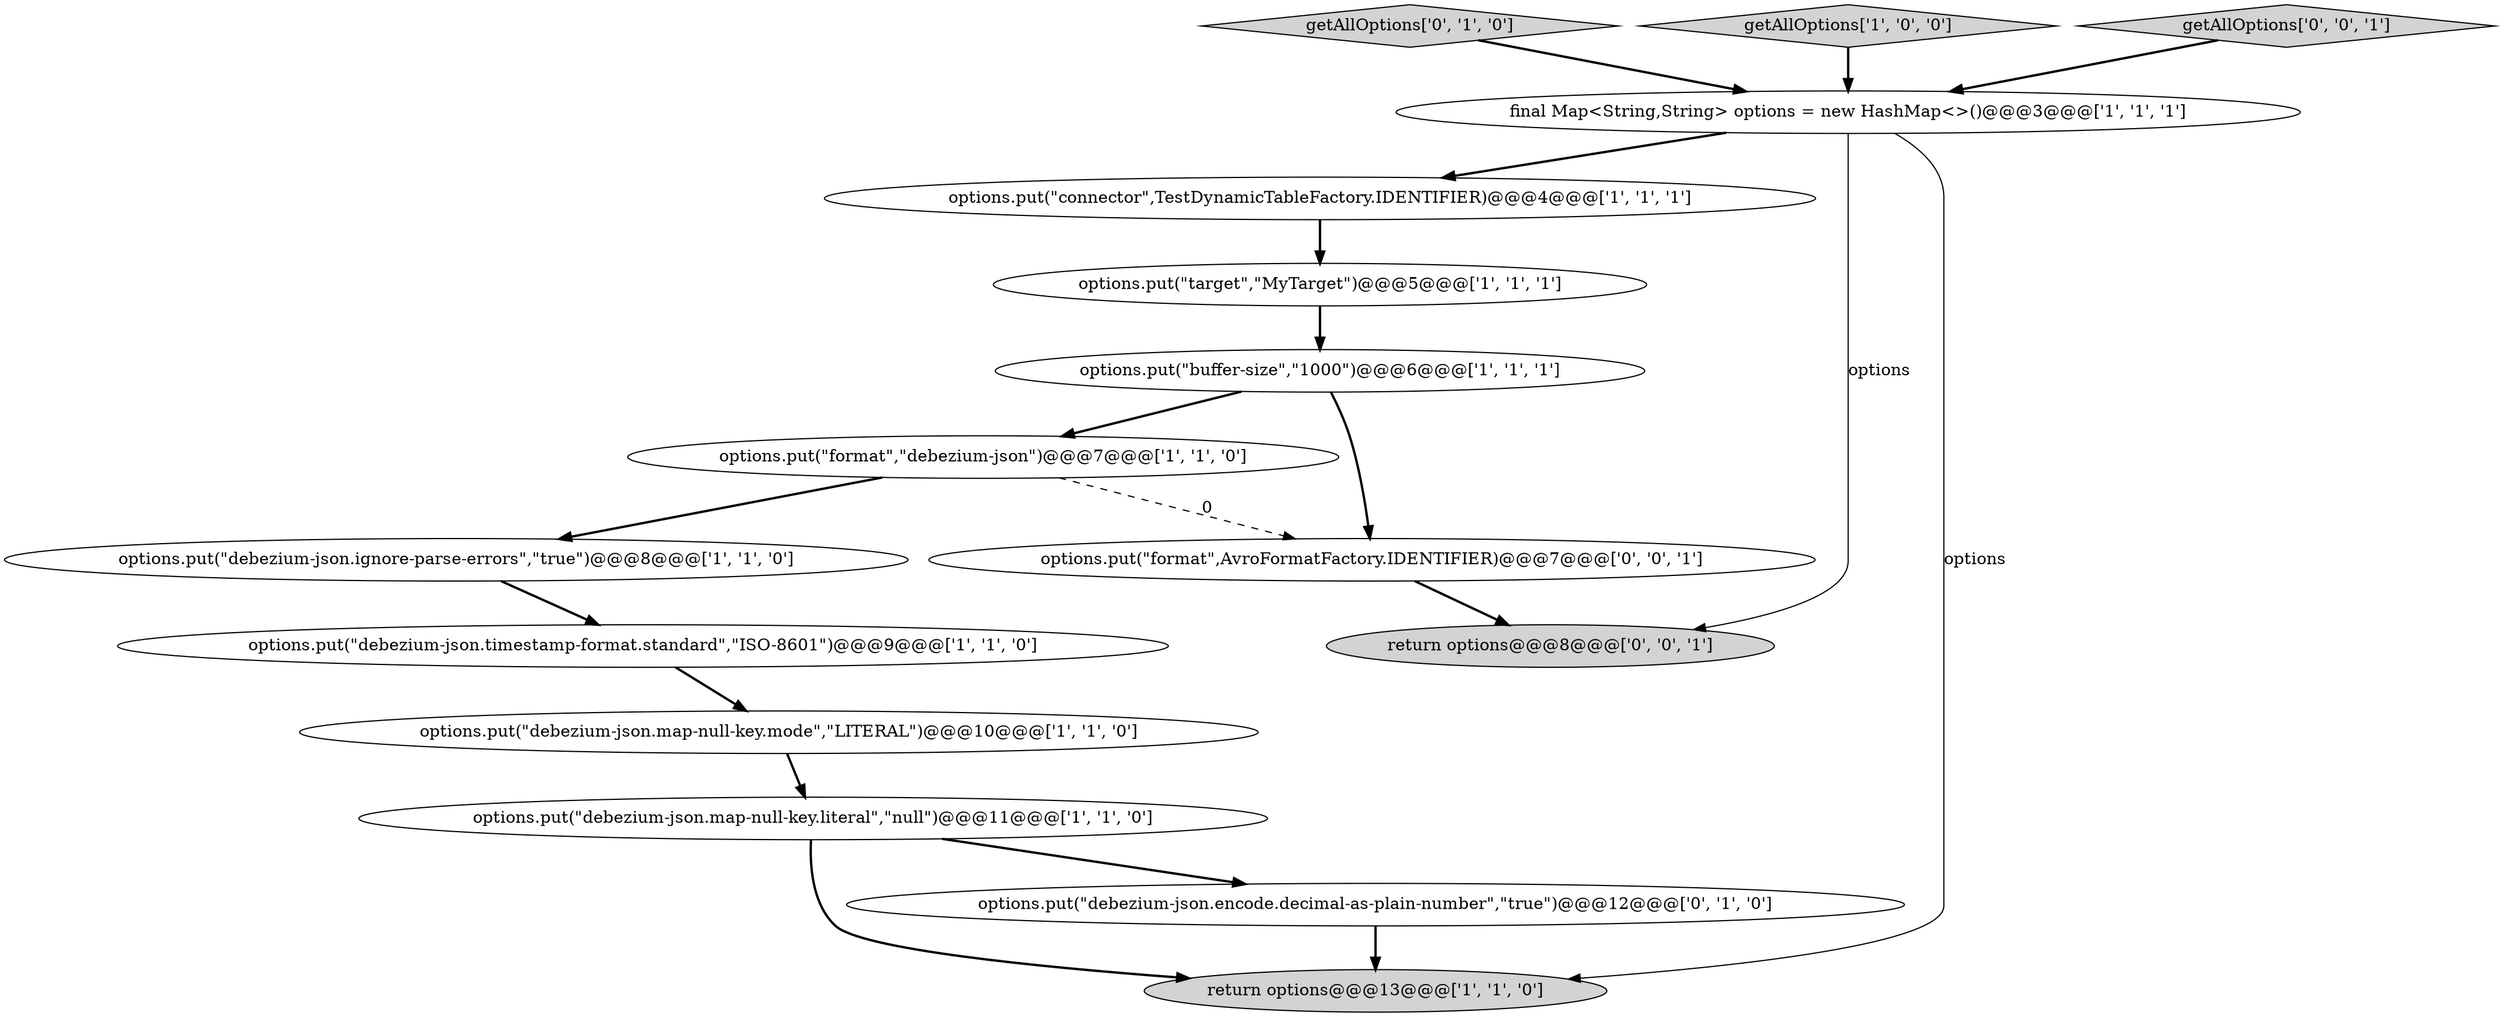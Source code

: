 digraph {
11 [style = filled, label = "options.put(\"debezium-json.encode.decimal-as-plain-number\",\"true\")@@@12@@@['0', '1', '0']", fillcolor = white, shape = ellipse image = "AAA1AAABBB2BBB"];
7 [style = filled, label = "options.put(\"debezium-json.timestamp-format.standard\",\"ISO-8601\")@@@9@@@['1', '1', '0']", fillcolor = white, shape = ellipse image = "AAA0AAABBB1BBB"];
3 [style = filled, label = "options.put(\"target\",\"MyTarget\")@@@5@@@['1', '1', '1']", fillcolor = white, shape = ellipse image = "AAA0AAABBB1BBB"];
0 [style = filled, label = "options.put(\"debezium-json.map-null-key.mode\",\"LITERAL\")@@@10@@@['1', '1', '0']", fillcolor = white, shape = ellipse image = "AAA0AAABBB1BBB"];
8 [style = filled, label = "options.put(\"buffer-size\",\"1000\")@@@6@@@['1', '1', '1']", fillcolor = white, shape = ellipse image = "AAA0AAABBB1BBB"];
12 [style = filled, label = "getAllOptions['0', '1', '0']", fillcolor = lightgray, shape = diamond image = "AAA0AAABBB2BBB"];
5 [style = filled, label = "getAllOptions['1', '0', '0']", fillcolor = lightgray, shape = diamond image = "AAA0AAABBB1BBB"];
6 [style = filled, label = "options.put(\"connector\",TestDynamicTableFactory.IDENTIFIER)@@@4@@@['1', '1', '1']", fillcolor = white, shape = ellipse image = "AAA0AAABBB1BBB"];
9 [style = filled, label = "return options@@@13@@@['1', '1', '0']", fillcolor = lightgray, shape = ellipse image = "AAA0AAABBB1BBB"];
13 [style = filled, label = "options.put(\"format\",AvroFormatFactory.IDENTIFIER)@@@7@@@['0', '0', '1']", fillcolor = white, shape = ellipse image = "AAA0AAABBB3BBB"];
15 [style = filled, label = "return options@@@8@@@['0', '0', '1']", fillcolor = lightgray, shape = ellipse image = "AAA0AAABBB3BBB"];
4 [style = filled, label = "final Map<String,String> options = new HashMap<>()@@@3@@@['1', '1', '1']", fillcolor = white, shape = ellipse image = "AAA0AAABBB1BBB"];
1 [style = filled, label = "options.put(\"debezium-json.map-null-key.literal\",\"null\")@@@11@@@['1', '1', '0']", fillcolor = white, shape = ellipse image = "AAA0AAABBB1BBB"];
14 [style = filled, label = "getAllOptions['0', '0', '1']", fillcolor = lightgray, shape = diamond image = "AAA0AAABBB3BBB"];
10 [style = filled, label = "options.put(\"debezium-json.ignore-parse-errors\",\"true\")@@@8@@@['1', '1', '0']", fillcolor = white, shape = ellipse image = "AAA0AAABBB1BBB"];
2 [style = filled, label = "options.put(\"format\",\"debezium-json\")@@@7@@@['1', '1', '0']", fillcolor = white, shape = ellipse image = "AAA0AAABBB1BBB"];
0->1 [style = bold, label=""];
12->4 [style = bold, label=""];
4->9 [style = solid, label="options"];
4->6 [style = bold, label=""];
10->7 [style = bold, label=""];
8->2 [style = bold, label=""];
8->13 [style = bold, label=""];
13->15 [style = bold, label=""];
11->9 [style = bold, label=""];
14->4 [style = bold, label=""];
2->10 [style = bold, label=""];
1->9 [style = bold, label=""];
4->15 [style = solid, label="options"];
7->0 [style = bold, label=""];
6->3 [style = bold, label=""];
3->8 [style = bold, label=""];
5->4 [style = bold, label=""];
2->13 [style = dashed, label="0"];
1->11 [style = bold, label=""];
}
